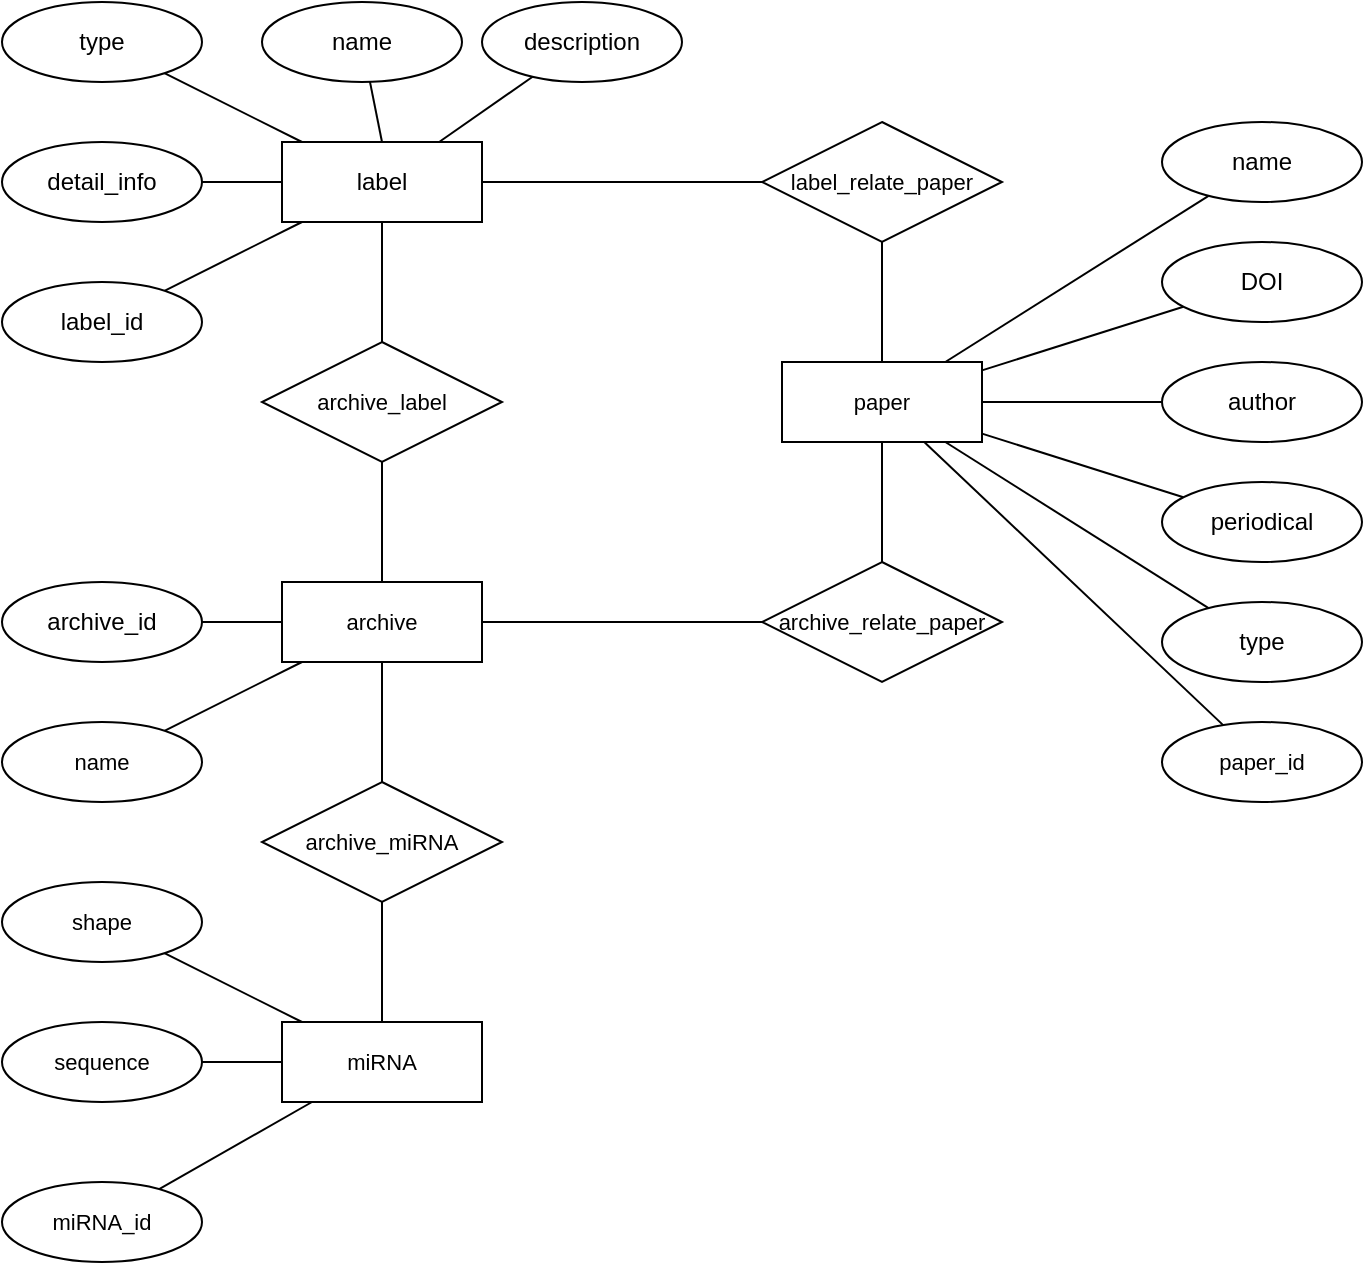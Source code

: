 <mxfile version="21.4.0" type="github">
  <diagram id="R2lEEEUBdFMjLlhIrx00" name="Page-1">
    <mxGraphModel dx="1647" dy="893" grid="1" gridSize="10" guides="1" tooltips="1" connect="1" arrows="1" fold="1" page="1" pageScale="1" pageWidth="850" pageHeight="1100" math="0" shadow="0" extFonts="Permanent Marker^https://fonts.googleapis.com/css?family=Permanent+Marker">
      <root>
        <mxCell id="0" />
        <mxCell id="1" parent="0" />
        <mxCell id="EDVuPuXlWvKtLFAjsj-E-16" style="edgeStyle=none;shape=connector;rounded=0;orthogonalLoop=1;jettySize=auto;html=1;labelBackgroundColor=default;strokeColor=default;fontFamily=Helvetica;fontSize=11;fontColor=default;endArrow=none;endFill=0;" edge="1" parent="1" source="EDVuPuXlWvKtLFAjsj-E-1" target="EDVuPuXlWvKtLFAjsj-E-15">
          <mxGeometry relative="1" as="geometry" />
        </mxCell>
        <mxCell id="EDVuPuXlWvKtLFAjsj-E-1" value="label" style="whiteSpace=wrap;html=1;align=center;" vertex="1" parent="1">
          <mxGeometry x="225" y="80" width="100" height="40" as="geometry" />
        </mxCell>
        <mxCell id="EDVuPuXlWvKtLFAjsj-E-7" style="rounded=0;orthogonalLoop=1;jettySize=auto;html=1;endArrow=none;endFill=0;" edge="1" parent="1" source="EDVuPuXlWvKtLFAjsj-E-2" target="EDVuPuXlWvKtLFAjsj-E-1">
          <mxGeometry relative="1" as="geometry" />
        </mxCell>
        <mxCell id="EDVuPuXlWvKtLFAjsj-E-2" value="type" style="ellipse;whiteSpace=wrap;html=1;align=center;" vertex="1" parent="1">
          <mxGeometry x="85" y="10" width="100" height="40" as="geometry" />
        </mxCell>
        <mxCell id="EDVuPuXlWvKtLFAjsj-E-13" style="edgeStyle=none;shape=connector;rounded=0;orthogonalLoop=1;jettySize=auto;html=1;labelBackgroundColor=default;strokeColor=default;fontFamily=Helvetica;fontSize=11;fontColor=default;endArrow=none;endFill=0;" edge="1" parent="1" source="EDVuPuXlWvKtLFAjsj-E-3" target="EDVuPuXlWvKtLFAjsj-E-1">
          <mxGeometry relative="1" as="geometry" />
        </mxCell>
        <mxCell id="EDVuPuXlWvKtLFAjsj-E-3" value="description" style="ellipse;whiteSpace=wrap;html=1;align=center;" vertex="1" parent="1">
          <mxGeometry x="325" y="10" width="100" height="40" as="geometry" />
        </mxCell>
        <mxCell id="EDVuPuXlWvKtLFAjsj-E-12" style="edgeStyle=none;shape=connector;rounded=0;orthogonalLoop=1;jettySize=auto;html=1;entryX=0.5;entryY=0;entryDx=0;entryDy=0;labelBackgroundColor=default;strokeColor=default;fontFamily=Helvetica;fontSize=11;fontColor=default;endArrow=none;endFill=0;" edge="1" parent="1" source="EDVuPuXlWvKtLFAjsj-E-4" target="EDVuPuXlWvKtLFAjsj-E-1">
          <mxGeometry relative="1" as="geometry" />
        </mxCell>
        <mxCell id="EDVuPuXlWvKtLFAjsj-E-4" value="name" style="ellipse;whiteSpace=wrap;html=1;align=center;" vertex="1" parent="1">
          <mxGeometry x="215" y="10" width="100" height="40" as="geometry" />
        </mxCell>
        <mxCell id="EDVuPuXlWvKtLFAjsj-E-10" style="edgeStyle=none;shape=connector;rounded=0;orthogonalLoop=1;jettySize=auto;html=1;labelBackgroundColor=default;strokeColor=default;fontFamily=Helvetica;fontSize=11;fontColor=default;endArrow=none;endFill=0;" edge="1" parent="1" source="EDVuPuXlWvKtLFAjsj-E-5" target="EDVuPuXlWvKtLFAjsj-E-1">
          <mxGeometry relative="1" as="geometry" />
        </mxCell>
        <mxCell id="EDVuPuXlWvKtLFAjsj-E-5" value="detail_info" style="ellipse;whiteSpace=wrap;html=1;align=center;" vertex="1" parent="1">
          <mxGeometry x="85" y="80" width="100" height="40" as="geometry" />
        </mxCell>
        <mxCell id="EDVuPuXlWvKtLFAjsj-E-14" style="edgeStyle=none;shape=connector;rounded=0;orthogonalLoop=1;jettySize=auto;html=1;labelBackgroundColor=default;strokeColor=default;fontFamily=Helvetica;fontSize=11;fontColor=default;endArrow=none;endFill=0;" edge="1" parent="1" source="EDVuPuXlWvKtLFAjsj-E-28" target="EDVuPuXlWvKtLFAjsj-E-1">
          <mxGeometry relative="1" as="geometry">
            <mxPoint x="365" y="100" as="sourcePoint" />
          </mxGeometry>
        </mxCell>
        <mxCell id="EDVuPuXlWvKtLFAjsj-E-11" style="edgeStyle=none;shape=connector;rounded=0;orthogonalLoop=1;jettySize=auto;html=1;labelBackgroundColor=default;strokeColor=default;fontFamily=Helvetica;fontSize=11;fontColor=default;endArrow=none;endFill=0;" edge="1" parent="1" source="EDVuPuXlWvKtLFAjsj-E-8" target="EDVuPuXlWvKtLFAjsj-E-1">
          <mxGeometry relative="1" as="geometry" />
        </mxCell>
        <mxCell id="EDVuPuXlWvKtLFAjsj-E-8" value="label_id" style="ellipse;whiteSpace=wrap;html=1;align=center;" vertex="1" parent="1">
          <mxGeometry x="85" y="150" width="100" height="40" as="geometry" />
        </mxCell>
        <mxCell id="EDVuPuXlWvKtLFAjsj-E-18" style="edgeStyle=none;shape=connector;rounded=0;orthogonalLoop=1;jettySize=auto;html=1;labelBackgroundColor=default;strokeColor=default;fontFamily=Helvetica;fontSize=11;fontColor=default;endArrow=none;endFill=0;" edge="1" parent="1" source="EDVuPuXlWvKtLFAjsj-E-15" target="EDVuPuXlWvKtLFAjsj-E-17">
          <mxGeometry relative="1" as="geometry" />
        </mxCell>
        <mxCell id="EDVuPuXlWvKtLFAjsj-E-15" value="archive_label" style="shape=rhombus;perimeter=rhombusPerimeter;whiteSpace=wrap;html=1;align=center;fontFamily=Helvetica;fontSize=11;fontColor=default;" vertex="1" parent="1">
          <mxGeometry x="215" y="180" width="120" height="60" as="geometry" />
        </mxCell>
        <mxCell id="EDVuPuXlWvKtLFAjsj-E-17" value="archive" style="whiteSpace=wrap;html=1;align=center;fontFamily=Helvetica;fontSize=11;fontColor=default;" vertex="1" parent="1">
          <mxGeometry x="225" y="300" width="100" height="40" as="geometry" />
        </mxCell>
        <mxCell id="EDVuPuXlWvKtLFAjsj-E-20" style="edgeStyle=none;shape=connector;rounded=0;orthogonalLoop=1;jettySize=auto;html=1;labelBackgroundColor=default;strokeColor=default;fontFamily=Helvetica;fontSize=11;fontColor=default;endArrow=none;endFill=0;" edge="1" parent="1" source="EDVuPuXlWvKtLFAjsj-E-19" target="EDVuPuXlWvKtLFAjsj-E-17">
          <mxGeometry relative="1" as="geometry" />
        </mxCell>
        <mxCell id="EDVuPuXlWvKtLFAjsj-E-19" value="archive_id" style="ellipse;whiteSpace=wrap;html=1;align=center;" vertex="1" parent="1">
          <mxGeometry x="85" y="300" width="100" height="40" as="geometry" />
        </mxCell>
        <mxCell id="EDVuPuXlWvKtLFAjsj-E-22" style="edgeStyle=none;shape=connector;rounded=0;orthogonalLoop=1;jettySize=auto;html=1;labelBackgroundColor=default;strokeColor=default;fontFamily=Helvetica;fontSize=11;fontColor=default;endArrow=none;endFill=0;" edge="1" parent="1" source="EDVuPuXlWvKtLFAjsj-E-21" target="EDVuPuXlWvKtLFAjsj-E-17">
          <mxGeometry relative="1" as="geometry" />
        </mxCell>
        <mxCell id="EDVuPuXlWvKtLFAjsj-E-21" value="name" style="ellipse;whiteSpace=wrap;html=1;align=center;fontFamily=Helvetica;fontSize=11;fontColor=default;" vertex="1" parent="1">
          <mxGeometry x="85" y="370" width="100" height="40" as="geometry" />
        </mxCell>
        <mxCell id="EDVuPuXlWvKtLFAjsj-E-24" style="edgeStyle=none;shape=connector;rounded=0;orthogonalLoop=1;jettySize=auto;html=1;labelBackgroundColor=default;strokeColor=default;fontFamily=Helvetica;fontSize=11;fontColor=default;endArrow=none;endFill=0;" edge="1" parent="1" source="EDVuPuXlWvKtLFAjsj-E-47" target="EDVuPuXlWvKtLFAjsj-E-17">
          <mxGeometry relative="1" as="geometry">
            <mxPoint x="275" y="370" as="sourcePoint" />
          </mxGeometry>
        </mxCell>
        <mxCell id="EDVuPuXlWvKtLFAjsj-E-26" style="edgeStyle=none;shape=connector;rounded=0;orthogonalLoop=1;jettySize=auto;html=1;labelBackgroundColor=default;strokeColor=default;fontFamily=Helvetica;fontSize=11;fontColor=default;endArrow=none;endFill=0;" edge="1" parent="1" source="EDVuPuXlWvKtLFAjsj-E-27" target="EDVuPuXlWvKtLFAjsj-E-17">
          <mxGeometry relative="1" as="geometry">
            <mxPoint x="383.765" y="374.383" as="sourcePoint" />
          </mxGeometry>
        </mxCell>
        <mxCell id="EDVuPuXlWvKtLFAjsj-E-30" style="edgeStyle=none;shape=connector;rounded=0;orthogonalLoop=1;jettySize=auto;html=1;labelBackgroundColor=default;strokeColor=default;fontFamily=Helvetica;fontSize=11;fontColor=default;endArrow=none;endFill=0;" edge="1" parent="1" source="EDVuPuXlWvKtLFAjsj-E-27" target="EDVuPuXlWvKtLFAjsj-E-29">
          <mxGeometry relative="1" as="geometry" />
        </mxCell>
        <mxCell id="EDVuPuXlWvKtLFAjsj-E-27" value="archive_relate_paper" style="shape=rhombus;perimeter=rhombusPerimeter;whiteSpace=wrap;html=1;align=center;fontFamily=Helvetica;fontSize=11;fontColor=default;" vertex="1" parent="1">
          <mxGeometry x="465" y="290" width="120" height="60" as="geometry" />
        </mxCell>
        <mxCell id="EDVuPuXlWvKtLFAjsj-E-31" style="edgeStyle=none;shape=connector;rounded=0;orthogonalLoop=1;jettySize=auto;html=1;entryX=0.5;entryY=0;entryDx=0;entryDy=0;labelBackgroundColor=default;strokeColor=default;fontFamily=Helvetica;fontSize=11;fontColor=default;endArrow=none;endFill=0;" edge="1" parent="1" source="EDVuPuXlWvKtLFAjsj-E-28" target="EDVuPuXlWvKtLFAjsj-E-29">
          <mxGeometry relative="1" as="geometry" />
        </mxCell>
        <mxCell id="EDVuPuXlWvKtLFAjsj-E-28" value="label_relate_paper" style="shape=rhombus;perimeter=rhombusPerimeter;whiteSpace=wrap;html=1;align=center;fontFamily=Helvetica;fontSize=11;fontColor=default;" vertex="1" parent="1">
          <mxGeometry x="465" y="70" width="120" height="60" as="geometry" />
        </mxCell>
        <mxCell id="EDVuPuXlWvKtLFAjsj-E-29" value="paper" style="whiteSpace=wrap;html=1;align=center;fontFamily=Helvetica;fontSize=11;fontColor=default;" vertex="1" parent="1">
          <mxGeometry x="475" y="190" width="100" height="40" as="geometry" />
        </mxCell>
        <mxCell id="EDVuPuXlWvKtLFAjsj-E-45" style="edgeStyle=none;shape=connector;rounded=0;orthogonalLoop=1;jettySize=auto;html=1;labelBackgroundColor=default;strokeColor=default;fontFamily=Helvetica;fontSize=11;fontColor=default;endArrow=none;endFill=0;" edge="1" parent="1" source="EDVuPuXlWvKtLFAjsj-E-32" target="EDVuPuXlWvKtLFAjsj-E-29">
          <mxGeometry relative="1" as="geometry" />
        </mxCell>
        <mxCell id="EDVuPuXlWvKtLFAjsj-E-32" value="type" style="ellipse;whiteSpace=wrap;html=1;align=center;" vertex="1" parent="1">
          <mxGeometry x="665" y="310" width="100" height="40" as="geometry" />
        </mxCell>
        <mxCell id="EDVuPuXlWvKtLFAjsj-E-44" style="edgeStyle=none;shape=connector;rounded=0;orthogonalLoop=1;jettySize=auto;html=1;labelBackgroundColor=default;strokeColor=default;fontFamily=Helvetica;fontSize=11;fontColor=default;endArrow=none;endFill=0;" edge="1" parent="1" source="EDVuPuXlWvKtLFAjsj-E-33" target="EDVuPuXlWvKtLFAjsj-E-29">
          <mxGeometry relative="1" as="geometry" />
        </mxCell>
        <mxCell id="EDVuPuXlWvKtLFAjsj-E-33" value="periodical " style="ellipse;whiteSpace=wrap;html=1;align=center;" vertex="1" parent="1">
          <mxGeometry x="665" y="250" width="100" height="40" as="geometry" />
        </mxCell>
        <mxCell id="EDVuPuXlWvKtLFAjsj-E-41" style="edgeStyle=none;shape=connector;rounded=0;orthogonalLoop=1;jettySize=auto;html=1;labelBackgroundColor=default;strokeColor=default;fontFamily=Helvetica;fontSize=11;fontColor=default;endArrow=none;endFill=0;" edge="1" parent="1" source="EDVuPuXlWvKtLFAjsj-E-34" target="EDVuPuXlWvKtLFAjsj-E-29">
          <mxGeometry relative="1" as="geometry" />
        </mxCell>
        <mxCell id="EDVuPuXlWvKtLFAjsj-E-34" value="name" style="ellipse;whiteSpace=wrap;html=1;align=center;" vertex="1" parent="1">
          <mxGeometry x="665" y="70" width="100" height="40" as="geometry" />
        </mxCell>
        <mxCell id="EDVuPuXlWvKtLFAjsj-E-43" style="edgeStyle=none;shape=connector;rounded=0;orthogonalLoop=1;jettySize=auto;html=1;labelBackgroundColor=default;strokeColor=default;fontFamily=Helvetica;fontSize=11;fontColor=default;endArrow=none;endFill=0;" edge="1" parent="1" source="EDVuPuXlWvKtLFAjsj-E-35" target="EDVuPuXlWvKtLFAjsj-E-29">
          <mxGeometry relative="1" as="geometry" />
        </mxCell>
        <mxCell id="EDVuPuXlWvKtLFAjsj-E-35" value="author" style="ellipse;whiteSpace=wrap;html=1;align=center;" vertex="1" parent="1">
          <mxGeometry x="665" y="190" width="100" height="40" as="geometry" />
        </mxCell>
        <mxCell id="EDVuPuXlWvKtLFAjsj-E-42" style="edgeStyle=none;shape=connector;rounded=0;orthogonalLoop=1;jettySize=auto;html=1;labelBackgroundColor=default;strokeColor=default;fontFamily=Helvetica;fontSize=11;fontColor=default;endArrow=none;endFill=0;" edge="1" parent="1" source="EDVuPuXlWvKtLFAjsj-E-36" target="EDVuPuXlWvKtLFAjsj-E-29">
          <mxGeometry relative="1" as="geometry" />
        </mxCell>
        <mxCell id="EDVuPuXlWvKtLFAjsj-E-36" value="DOI" style="ellipse;whiteSpace=wrap;html=1;align=center;" vertex="1" parent="1">
          <mxGeometry x="665" y="130" width="100" height="40" as="geometry" />
        </mxCell>
        <mxCell id="EDVuPuXlWvKtLFAjsj-E-48" style="edgeStyle=none;shape=connector;rounded=0;orthogonalLoop=1;jettySize=auto;html=1;exitX=0.5;exitY=1;exitDx=0;exitDy=0;labelBackgroundColor=default;strokeColor=default;fontFamily=Helvetica;fontSize=11;fontColor=default;endArrow=none;endFill=0;" edge="1" parent="1" source="EDVuPuXlWvKtLFAjsj-E-46" target="EDVuPuXlWvKtLFAjsj-E-47">
          <mxGeometry relative="1" as="geometry">
            <mxPoint x="285" y="500" as="targetPoint" />
          </mxGeometry>
        </mxCell>
        <mxCell id="EDVuPuXlWvKtLFAjsj-E-46" value="miRNA" style="whiteSpace=wrap;html=1;align=center;fontFamily=Helvetica;fontSize=11;fontColor=default;" vertex="1" parent="1">
          <mxGeometry x="225" y="520" width="100" height="40" as="geometry" />
        </mxCell>
        <mxCell id="EDVuPuXlWvKtLFAjsj-E-47" value="archive_miRNA" style="shape=rhombus;perimeter=rhombusPerimeter;whiteSpace=wrap;html=1;align=center;fontFamily=Helvetica;fontSize=11;fontColor=default;" vertex="1" parent="1">
          <mxGeometry x="215" y="400" width="120" height="60" as="geometry" />
        </mxCell>
        <mxCell id="EDVuPuXlWvKtLFAjsj-E-51" style="edgeStyle=none;shape=connector;rounded=0;orthogonalLoop=1;jettySize=auto;html=1;labelBackgroundColor=default;strokeColor=default;fontFamily=Helvetica;fontSize=11;fontColor=default;endArrow=none;endFill=0;" edge="1" parent="1" source="EDVuPuXlWvKtLFAjsj-E-50" target="EDVuPuXlWvKtLFAjsj-E-46">
          <mxGeometry relative="1" as="geometry" />
        </mxCell>
        <mxCell id="EDVuPuXlWvKtLFAjsj-E-50" value="sequence" style="ellipse;whiteSpace=wrap;html=1;align=center;fontFamily=Helvetica;fontSize=11;fontColor=default;" vertex="1" parent="1">
          <mxGeometry x="85" y="520" width="100" height="40" as="geometry" />
        </mxCell>
        <mxCell id="EDVuPuXlWvKtLFAjsj-E-54" style="edgeStyle=none;shape=connector;rounded=0;orthogonalLoop=1;jettySize=auto;html=1;labelBackgroundColor=default;strokeColor=default;fontFamily=Helvetica;fontSize=11;fontColor=default;endArrow=none;endFill=0;" edge="1" parent="1" source="EDVuPuXlWvKtLFAjsj-E-52" target="EDVuPuXlWvKtLFAjsj-E-29">
          <mxGeometry relative="1" as="geometry" />
        </mxCell>
        <mxCell id="EDVuPuXlWvKtLFAjsj-E-52" value="paper_id" style="ellipse;whiteSpace=wrap;html=1;align=center;fontFamily=Helvetica;fontSize=11;fontColor=default;" vertex="1" parent="1">
          <mxGeometry x="665" y="370" width="100" height="40" as="geometry" />
        </mxCell>
        <mxCell id="EDVuPuXlWvKtLFAjsj-E-56" style="edgeStyle=none;shape=connector;rounded=0;orthogonalLoop=1;jettySize=auto;html=1;labelBackgroundColor=default;strokeColor=default;fontFamily=Helvetica;fontSize=11;fontColor=default;endArrow=none;endFill=0;" edge="1" parent="1" source="EDVuPuXlWvKtLFAjsj-E-55" target="EDVuPuXlWvKtLFAjsj-E-46">
          <mxGeometry relative="1" as="geometry" />
        </mxCell>
        <mxCell id="EDVuPuXlWvKtLFAjsj-E-55" value="miRNA_id" style="ellipse;whiteSpace=wrap;html=1;align=center;fontFamily=Helvetica;fontSize=11;fontColor=default;" vertex="1" parent="1">
          <mxGeometry x="85" y="600" width="100" height="40" as="geometry" />
        </mxCell>
        <mxCell id="EDVuPuXlWvKtLFAjsj-E-58" style="edgeStyle=none;shape=connector;rounded=0;orthogonalLoop=1;jettySize=auto;html=1;labelBackgroundColor=default;strokeColor=default;fontFamily=Helvetica;fontSize=11;fontColor=default;endArrow=none;endFill=0;" edge="1" parent="1" source="EDVuPuXlWvKtLFAjsj-E-57" target="EDVuPuXlWvKtLFAjsj-E-46">
          <mxGeometry relative="1" as="geometry" />
        </mxCell>
        <mxCell id="EDVuPuXlWvKtLFAjsj-E-57" value="shape" style="ellipse;whiteSpace=wrap;html=1;align=center;fontFamily=Helvetica;fontSize=11;fontColor=default;" vertex="1" parent="1">
          <mxGeometry x="85" y="450" width="100" height="40" as="geometry" />
        </mxCell>
      </root>
    </mxGraphModel>
  </diagram>
</mxfile>
